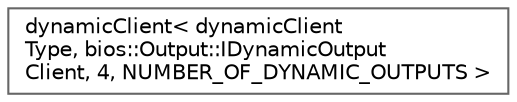 digraph "Graphical Class Hierarchy"
{
 // LATEX_PDF_SIZE
  bgcolor="transparent";
  edge [fontname=Helvetica,fontsize=10,labelfontname=Helvetica,labelfontsize=10];
  node [fontname=Helvetica,fontsize=10,shape=box,height=0.2,width=0.4];
  rankdir="LR";
  Node0 [id="Node000000",label="dynamicClient\< dynamicClient\lType, bios::Output::IDynamicOutput\lClient, 4, NUMBER_OF_DYNAMIC_OUTPUTS \>",height=0.2,width=0.4,color="grey40", fillcolor="white", style="filled",URL="$d6/d91/structdynamicClient.html",tooltip=" "];
}
